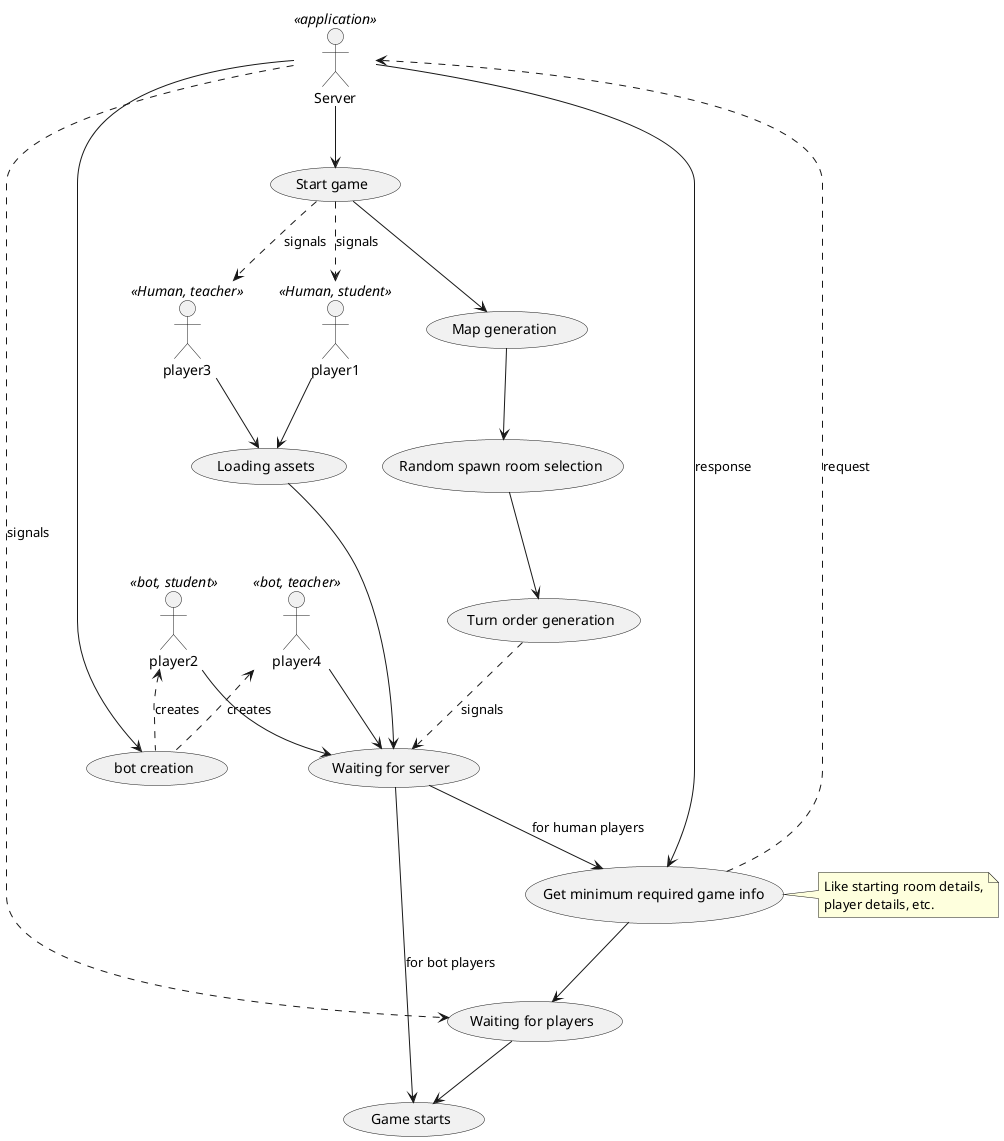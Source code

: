 @startuml
'https://plantuml.com/use-case-diagram

:Server: as server << application >>
:player1: as player1 << Human, student >>
:player2: as player2 << bot, student >>
:player3: as player3 << Human, teacher >>
:player4: as player4 << bot, teacher >>
(Start game) as (start)
(Map generation) as (map)
(Random spawn room selection) as (spawn)
(bot creation) as (bot)
(Loading assets) as (loading)
(Waiting for server) as (waitServer)
(Waiting for players) as (waitPlayers)
(Turn order generation) as (turnsGen)
(Get minimum required game info) as (gameInit)
(Game starts) as (gameStart)

server --> (start)
server --> (bot)
player2 <.. (bot) : creates
player4 <.. (bot) : creates
(start) --> (map)
(map) --> (spawn)
(spawn) --> (turnsGen)
(turnsGen) ..> (waitServer) : signals

player2 --> (waitServer)
player4 --> (waitServer)

(start) ..> player1 : signals
(start) ..> player3 : signals
player1 --> (loading)
player3 --> (loading)
(loading) --> (waitServer)
(waitServer) --> (gameInit) : for human players
server <.. (gameInit) : request
server --> (gameInit) : response
(gameInit) --> (waitPlayers)
server ..> (waitPlayers) : signals
(waitServer) --> (gameStart) : for bot players
(waitPlayers) --> (gameStart)

note right of (gameInit)
Like starting room details,
player details, etc.
end note

@enduml